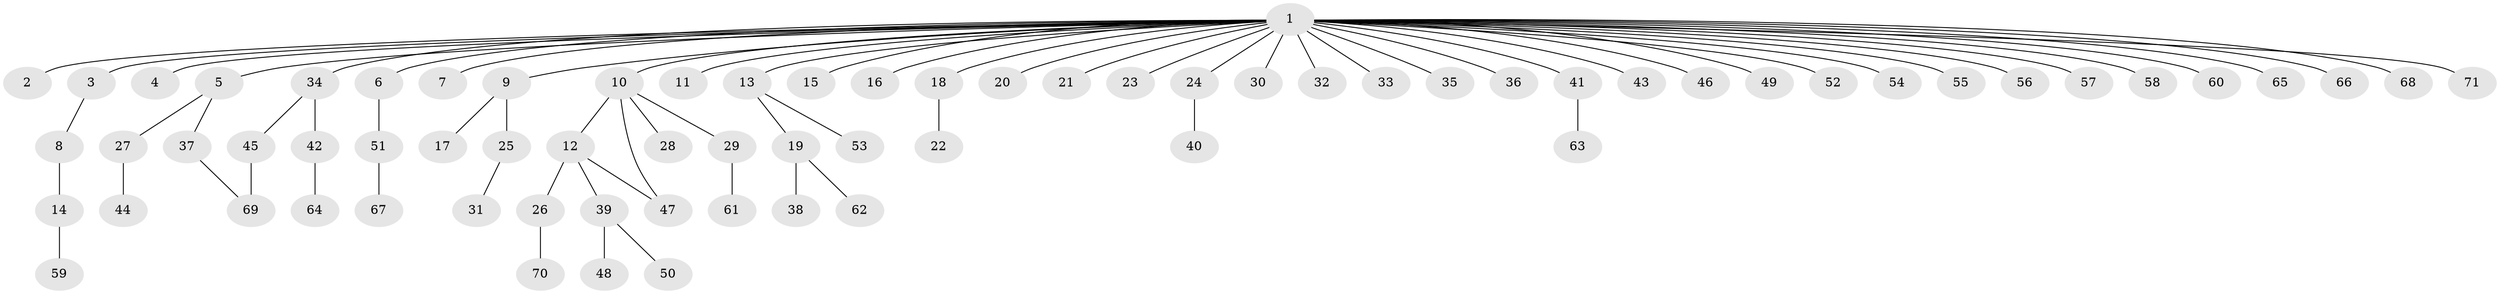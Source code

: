 // original degree distribution, {39: 0.007194244604316547, 1: 0.5971223021582733, 2: 0.2446043165467626, 4: 0.050359712230215826, 5: 0.02877697841726619, 7: 0.007194244604316547, 11: 0.007194244604316547, 3: 0.05755395683453238}
// Generated by graph-tools (version 1.1) at 2025/35/03/09/25 02:35:20]
// undirected, 71 vertices, 72 edges
graph export_dot {
graph [start="1"]
  node [color=gray90,style=filled];
  1;
  2;
  3;
  4;
  5;
  6;
  7;
  8;
  9;
  10;
  11;
  12;
  13;
  14;
  15;
  16;
  17;
  18;
  19;
  20;
  21;
  22;
  23;
  24;
  25;
  26;
  27;
  28;
  29;
  30;
  31;
  32;
  33;
  34;
  35;
  36;
  37;
  38;
  39;
  40;
  41;
  42;
  43;
  44;
  45;
  46;
  47;
  48;
  49;
  50;
  51;
  52;
  53;
  54;
  55;
  56;
  57;
  58;
  59;
  60;
  61;
  62;
  63;
  64;
  65;
  66;
  67;
  68;
  69;
  70;
  71;
  1 -- 2 [weight=1.0];
  1 -- 3 [weight=1.0];
  1 -- 4 [weight=1.0];
  1 -- 5 [weight=1.0];
  1 -- 6 [weight=1.0];
  1 -- 7 [weight=1.0];
  1 -- 9 [weight=1.0];
  1 -- 10 [weight=1.0];
  1 -- 11 [weight=1.0];
  1 -- 13 [weight=1.0];
  1 -- 15 [weight=1.0];
  1 -- 16 [weight=1.0];
  1 -- 18 [weight=1.0];
  1 -- 20 [weight=1.0];
  1 -- 21 [weight=1.0];
  1 -- 23 [weight=1.0];
  1 -- 24 [weight=1.0];
  1 -- 30 [weight=1.0];
  1 -- 32 [weight=1.0];
  1 -- 33 [weight=1.0];
  1 -- 34 [weight=1.0];
  1 -- 35 [weight=1.0];
  1 -- 36 [weight=1.0];
  1 -- 41 [weight=1.0];
  1 -- 43 [weight=1.0];
  1 -- 46 [weight=1.0];
  1 -- 49 [weight=1.0];
  1 -- 52 [weight=1.0];
  1 -- 54 [weight=1.0];
  1 -- 55 [weight=1.0];
  1 -- 56 [weight=1.0];
  1 -- 57 [weight=1.0];
  1 -- 58 [weight=1.0];
  1 -- 60 [weight=1.0];
  1 -- 65 [weight=1.0];
  1 -- 66 [weight=1.0];
  1 -- 68 [weight=1.0];
  1 -- 71 [weight=1.0];
  3 -- 8 [weight=1.0];
  5 -- 27 [weight=1.0];
  5 -- 37 [weight=2.0];
  6 -- 51 [weight=1.0];
  8 -- 14 [weight=3.0];
  9 -- 17 [weight=3.0];
  9 -- 25 [weight=1.0];
  10 -- 12 [weight=1.0];
  10 -- 28 [weight=6.0];
  10 -- 29 [weight=1.0];
  10 -- 47 [weight=1.0];
  12 -- 26 [weight=1.0];
  12 -- 39 [weight=1.0];
  12 -- 47 [weight=1.0];
  13 -- 19 [weight=1.0];
  13 -- 53 [weight=1.0];
  14 -- 59 [weight=1.0];
  18 -- 22 [weight=1.0];
  19 -- 38 [weight=1.0];
  19 -- 62 [weight=1.0];
  24 -- 40 [weight=1.0];
  25 -- 31 [weight=3.0];
  26 -- 70 [weight=1.0];
  27 -- 44 [weight=2.0];
  29 -- 61 [weight=1.0];
  34 -- 42 [weight=1.0];
  34 -- 45 [weight=1.0];
  37 -- 69 [weight=1.0];
  39 -- 48 [weight=3.0];
  39 -- 50 [weight=1.0];
  41 -- 63 [weight=1.0];
  42 -- 64 [weight=1.0];
  45 -- 69 [weight=3.0];
  51 -- 67 [weight=2.0];
}
